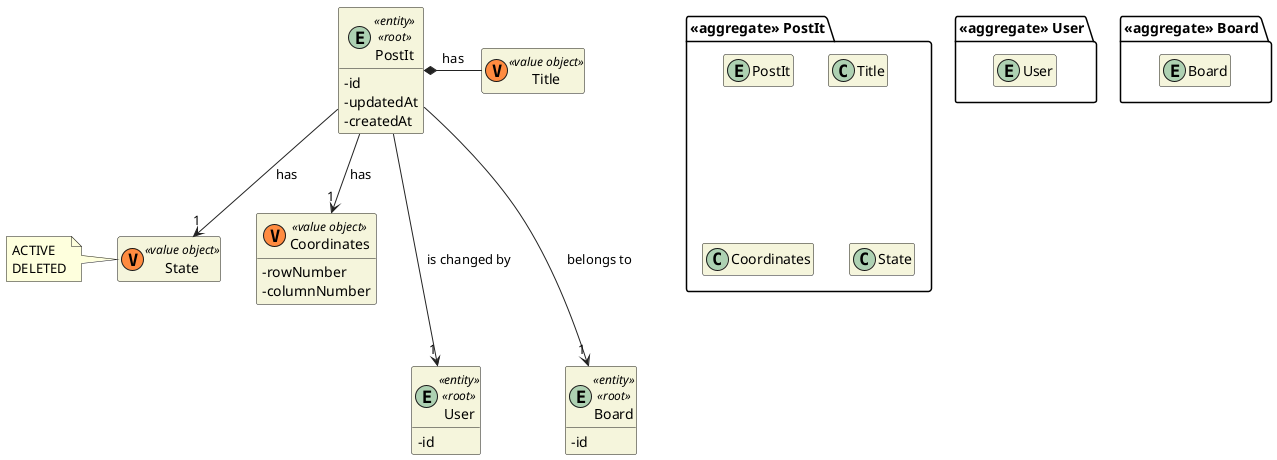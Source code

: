@startuml DM-POST-IT
'https://plantuml.com/class-diagram

skinparam classAttributeIconSize 0
hide empty attributes
hide empty methods
skinparam classBackgroundColor beige
skinparam ArrowColor #222222

package "<<aggregate>> PostIt" {
    entity PostIt

    class Title

    class Coordinates

    class State
}

entity PostIt <<entity>> <<root>>{ 
    -id 
    - updatedAt
    - createdAt
}

class Title <<(V,#FF8B40) value object>> {}

class Coordinates <<(V,#FF8B40) value object>> {
    -rowNumber
    -columnNumber    
}

class State <<(V,#FF8B40) value object>> {
}

note left of State
    ACTIVE
    DELETED
end note

package "<<aggregate>> User" {
    entity User
}

entity User <<entity>> <<root>>{ 
    -id
}

package "<<aggregate>> Board" {
    entity Board
}

entity Board <<entity>> <<root>>{ 
    -id
}

PostIt *- Title : has
PostIt --> "1" Coordinates : has
PostIt --> "1" State : has

PostIt ---> "1" User : is changed by
PostIt ---> "1" Board : belongs to

@enduml
